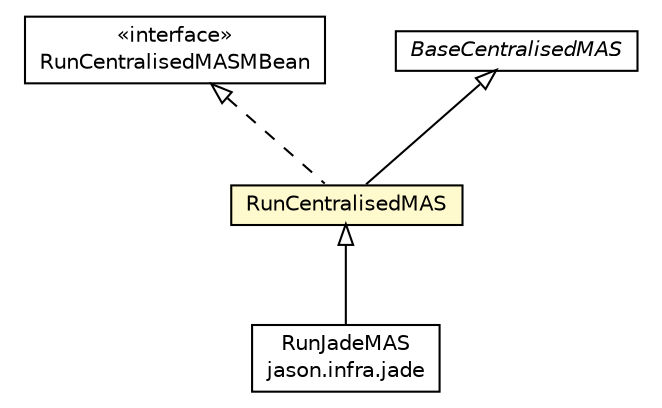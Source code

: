 #!/usr/local/bin/dot
#
# Class diagram 
# Generated by UMLGraph version R5_6 (http://www.umlgraph.org/)
#

digraph G {
	edge [fontname="Helvetica",fontsize=10,labelfontname="Helvetica",labelfontsize=10];
	node [fontname="Helvetica",fontsize=10,shape=plaintext];
	nodesep=0.25;
	ranksep=0.5;
	// jason.infra.centralised.RunCentralisedMASMBean
	c60293 [label=<<table title="jason.infra.centralised.RunCentralisedMASMBean" border="0" cellborder="1" cellspacing="0" cellpadding="2" port="p" href="./RunCentralisedMASMBean.html">
		<tr><td><table border="0" cellspacing="0" cellpadding="1">
<tr><td align="center" balign="center"> &#171;interface&#187; </td></tr>
<tr><td align="center" balign="center"> RunCentralisedMASMBean </td></tr>
		</table></td></tr>
		</table>>, URL="./RunCentralisedMASMBean.html", fontname="Helvetica", fontcolor="black", fontsize=10.0];
	// jason.infra.centralised.RunCentralisedMAS
	c60294 [label=<<table title="jason.infra.centralised.RunCentralisedMAS" border="0" cellborder="1" cellspacing="0" cellpadding="2" port="p" bgcolor="lemonChiffon" href="./RunCentralisedMAS.html">
		<tr><td><table border="0" cellspacing="0" cellpadding="1">
<tr><td align="center" balign="center"> RunCentralisedMAS </td></tr>
		</table></td></tr>
		</table>>, URL="./RunCentralisedMAS.html", fontname="Helvetica", fontcolor="black", fontsize=10.0];
	// jason.infra.centralised.BaseCentralisedMAS
	c60309 [label=<<table title="jason.infra.centralised.BaseCentralisedMAS" border="0" cellborder="1" cellspacing="0" cellpadding="2" port="p" href="./BaseCentralisedMAS.html">
		<tr><td><table border="0" cellspacing="0" cellpadding="1">
<tr><td align="center" balign="center"><font face="Helvetica-Oblique"> BaseCentralisedMAS </font></td></tr>
		</table></td></tr>
		</table>>, URL="./BaseCentralisedMAS.html", fontname="Helvetica", fontcolor="black", fontsize=10.0];
	// jason.infra.jade.RunJadeMAS
	c60315 [label=<<table title="jason.infra.jade.RunJadeMAS" border="0" cellborder="1" cellspacing="0" cellpadding="2" port="p" href="../jade/RunJadeMAS.html">
		<tr><td><table border="0" cellspacing="0" cellpadding="1">
<tr><td align="center" balign="center"> RunJadeMAS </td></tr>
<tr><td align="center" balign="center"> jason.infra.jade </td></tr>
		</table></td></tr>
		</table>>, URL="../jade/RunJadeMAS.html", fontname="Helvetica", fontcolor="black", fontsize=10.0];
	//jason.infra.centralised.RunCentralisedMAS extends jason.infra.centralised.BaseCentralisedMAS
	c60309:p -> c60294:p [dir=back,arrowtail=empty];
	//jason.infra.centralised.RunCentralisedMAS implements jason.infra.centralised.RunCentralisedMASMBean
	c60293:p -> c60294:p [dir=back,arrowtail=empty,style=dashed];
	//jason.infra.jade.RunJadeMAS extends jason.infra.centralised.RunCentralisedMAS
	c60294:p -> c60315:p [dir=back,arrowtail=empty];
}

